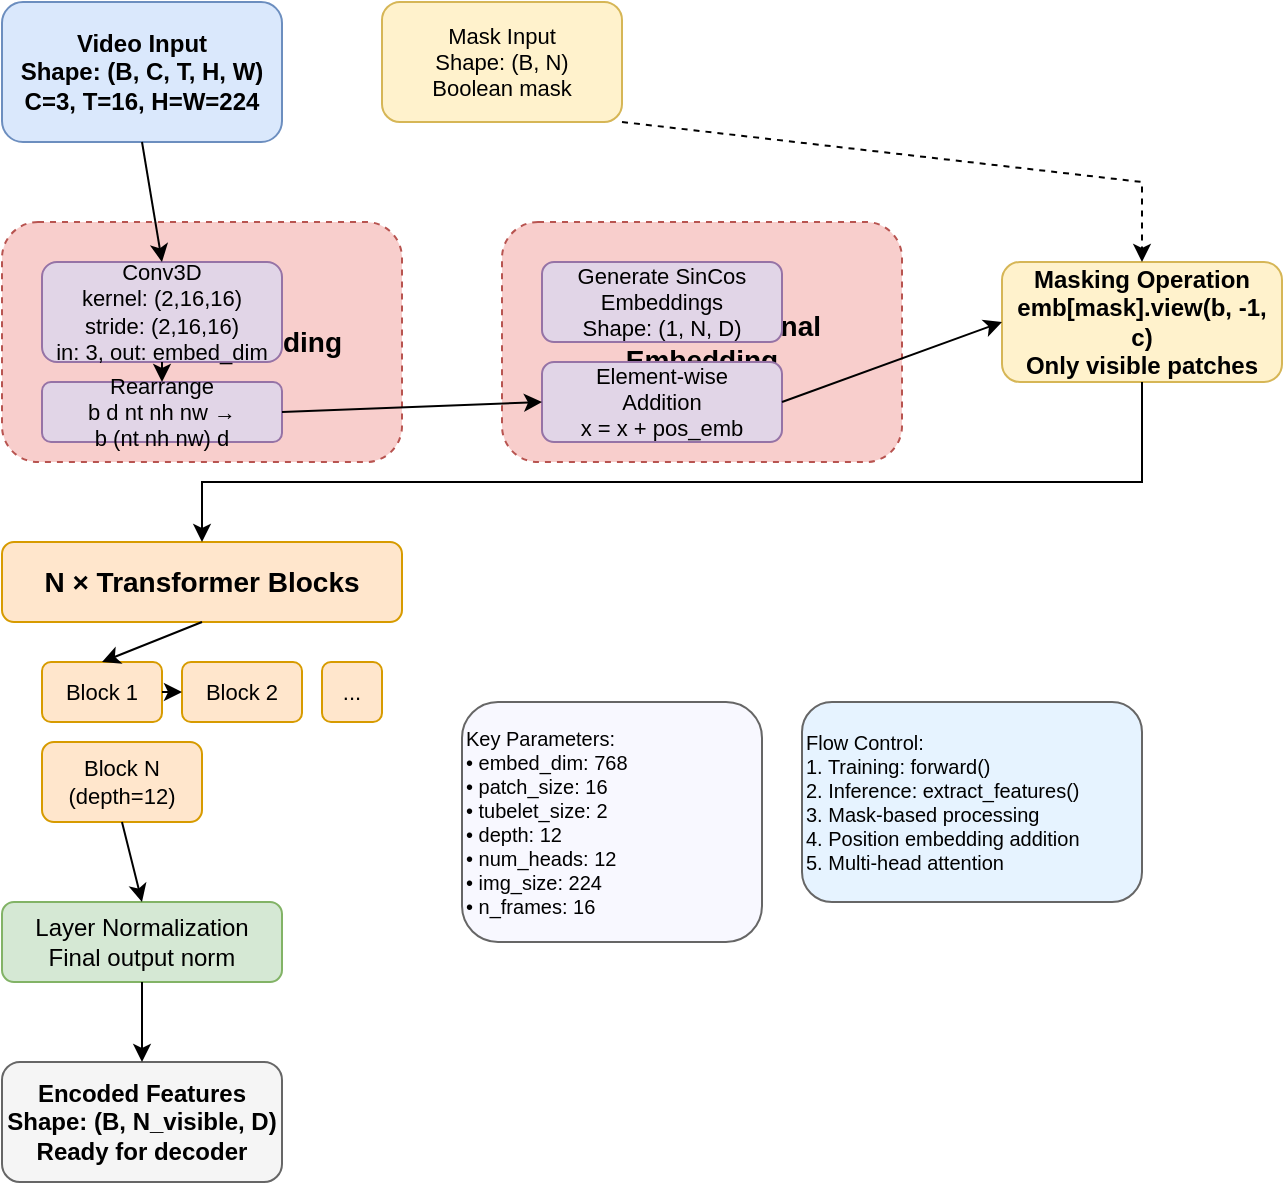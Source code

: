 <?xml version="1.0" encoding="UTF-8"?>
<mxfile version="22.1.16" type="device">
  <diagram name="MarlinEncoder Architecture" id="encoder-arch">
    <mxGraphModel dx="1422" dy="794" grid="1" gridSize="10" guides="1" tooltips="1" connect="1" arrows="1" fold="1" page="1" pageScale="1" pageWidth="900" pageHeight="1100" math="0" shadow="0">
      <root>
        <mxCell id="0" />
        <mxCell id="1" parent="0" />
        
        <!-- Input -->
        <mxCell id="input" value="Video Input&#xa;Shape: (B, C, T, H, W)&#xa;C=3, T=16, H=W=224" style="rounded=1;whiteSpace=wrap;html=1;fillColor=#dae8fc;strokeColor=#6c8ebf;fontStyle=1;fontSize=12;" vertex="1" parent="1">
          <mxGeometry x="50" y="50" width="140" height="70" as="geometry" />
        </mxCell>
        
        <!-- Mask Input -->
        <mxCell id="mask_input" value="Mask Input&#xa;Shape: (B, N)&#xa;Boolean mask" style="rounded=1;whiteSpace=wrap;html=1;fillColor=#fff2cc;strokeColor=#d6b656;fontSize=11;" vertex="1" parent="1">
          <mxGeometry x="240" y="50" width="120" height="60" as="geometry" />
        </mxCell>
        
        <!-- 3D Patch Embedding -->
        <mxCell id="patch_embed_detail" value="3D Patch Embedding" style="rounded=1;whiteSpace=wrap;html=1;fillColor=#f8cecc;strokeColor=#b85450;fontStyle=1;fontSize=14;dashed=1;" vertex="1" parent="1">
          <mxGeometry x="50" y="160" width="200" height="120" as="geometry" />
        </mxCell>
        
        <mxCell id="conv3d" value="Conv3D&#xa;kernel: (2,16,16)&#xa;stride: (2,16,16)&#xa;in: 3, out: embed_dim" style="rounded=1;whiteSpace=wrap;html=1;fillColor=#e1d5e7;strokeColor=#9673a6;fontSize=11;" vertex="1" parent="1">
          <mxGeometry x="70" y="180" width="120" height="50" as="geometry" />
        </mxCell>
        
        <mxCell id="rearrange" value="Rearrange&#xa;b d nt nh nw →&#xa;b (nt nh nw) d" style="rounded=1;whiteSpace=wrap;html=1;fillColor=#e1d5e7;strokeColor=#9673a6;fontSize=11;" vertex="1" parent="1">
          <mxGeometry x="70" y="240" width="120" height="30" as="geometry" />
        </mxCell>
        
        <!-- Positional Embedding -->
        <mxCell id="pos_embed_detail" value="SinCos Positional Embedding" style="rounded=1;whiteSpace=wrap;html=1;fillColor=#f8cecc;strokeColor=#b85450;fontStyle=1;fontSize=14;dashed=1;" vertex="1" parent="1">
          <mxGeometry x="300" y="160" width="200" height="120" as="geometry" />
        </mxCell>
        
        <mxCell id="sincos_gen" value="Generate SinCos&#xa;Embeddings&#xa;Shape: (1, N, D)" style="rounded=1;whiteSpace=wrap;html=1;fillColor=#e1d5e7;strokeColor=#9673a6;fontSize=11;" vertex="1" parent="1">
          <mxGeometry x="320" y="180" width="120" height="40" as="geometry" />
        </mxCell>
        
        <mxCell id="pos_add" value="Element-wise&#xa;Addition&#xa;x = x + pos_emb" style="rounded=1;whiteSpace=wrap;html=1;fillColor=#e1d5e7;strokeColor=#9673a6;fontSize=11;" vertex="1" parent="1">
          <mxGeometry x="320" y="230" width="120" height="40" as="geometry" />
        </mxCell>
        
        <!-- Masking Operation -->
        <mxCell id="masking_op" value="Masking Operation&#xa;emb[mask].view(b, -1, c)&#xa;Only visible patches" style="rounded=1;whiteSpace=wrap;html=1;fillColor=#fff2cc;strokeColor=#d6b656;fontStyle=1;fontSize=12;" vertex="1" parent="1">
          <mxGeometry x="550" y="180" width="140" height="60" as="geometry" />
        </mxCell>
        
        <!-- Transformer Blocks -->
        <mxCell id="transformer_stack" value="N × Transformer Blocks" style="rounded=1;whiteSpace=wrap;html=1;fillColor=#ffe6cc;strokeColor=#d79b00;fontStyle=1;fontSize=14;" vertex="1" parent="1">
          <mxGeometry x="50" y="320" width="200" height="40" as="geometry" />
        </mxCell>
        
        <mxCell id="block1" value="Block 1" style="rounded=1;whiteSpace=wrap;html=1;fillColor=#ffe6cc;strokeColor=#d79b00;fontSize=11;" vertex="1" parent="1">
          <mxGeometry x="70" y="380" width="60" height="30" as="geometry" />
        </mxCell>
        
        <mxCell id="block2" value="Block 2" style="rounded=1;whiteSpace=wrap;html=1;fillColor=#ffe6cc;strokeColor=#d79b00;fontSize=11;" vertex="1" parent="1">
          <mxGeometry x="140" y="380" width="60" height="30" as="geometry" />
        </mxCell>
        
        <mxCell id="block_dots" value="..." style="rounded=1;whiteSpace=wrap;html=1;fillColor=#ffe6cc;strokeColor=#d79b00;fontSize=11;" vertex="1" parent="1">
          <mxGeometry x="210" y="380" width="30" height="30" as="geometry" />
        </mxCell>
        
        <mxCell id="block_n" value="Block N&#xa;(depth=12)" style="rounded=1;whiteSpace=wrap;html=1;fillColor=#ffe6cc;strokeColor=#d79b00;fontSize=11;" vertex="1" parent="1">
          <mxGeometry x="70" y="420" width="80" height="40" as="geometry" />
        </mxCell>
        
        <!-- Layer Norm -->
        <mxCell id="layer_norm" value="Layer Normalization&#xa;Final output norm" style="rounded=1;whiteSpace=wrap;html=1;fillColor=#d5e8d4;strokeColor=#82b366;fontSize=12;" vertex="1" parent="1">
          <mxGeometry x="50" y="500" width="140" height="40" as="geometry" />
        </mxCell>
        
        <!-- Output -->
        <mxCell id="output" value="Encoded Features&#xa;Shape: (B, N_visible, D)&#xa;Ready for decoder" style="rounded=1;whiteSpace=wrap;html=1;fillColor=#f5f5f5;strokeColor=#666666;fontStyle=1;fontSize=12;" vertex="1" parent="1">
          <mxGeometry x="50" y="580" width="140" height="60" as="geometry" />
        </mxCell>
        
        <!-- Key Parameters -->
        <mxCell id="params" value="Key Parameters:&#xa;• embed_dim: 768&#xa;• patch_size: 16&#xa;• tubelet_size: 2&#xa;• depth: 12&#xa;• num_heads: 12&#xa;• img_size: 224&#xa;• n_frames: 16" style="rounded=1;whiteSpace=wrap;html=1;fillColor=#f8f8ff;strokeColor=#666666;fontSize=10;align=left;" vertex="1" parent="1">
          <mxGeometry x="280" y="400" width="150" height="120" as="geometry" />
        </mxCell>
        
        <!-- Flow Control -->
        <mxCell id="flow_control" value="Flow Control:&#xa;1. Training: forward()&#xa;2. Inference: extract_features()&#xa;3. Mask-based processing&#xa;4. Position embedding addition&#xa;5. Multi-head attention" style="rounded=1;whiteSpace=wrap;html=1;fillColor=#e6f3ff;strokeColor=#666666;fontSize=10;align=left;" vertex="1" parent="1">
          <mxGeometry x="450" y="400" width="170" height="100" as="geometry" />
        </mxCell>
        
        <!-- Arrows -->
        <mxCell id="arrow1" value="" style="endArrow=classic;html=1;rounded=0;exitX=0.5;exitY=1;exitDx=0;exitDy=0;entryX=0.5;entryY=0;entryDx=0;entryDy=0;" edge="1" parent="1" source="input" target="conv3d">
          <mxGeometry width="50" height="50" relative="1" as="geometry">
            <mxPoint x="120" y="130" as="sourcePoint" />
            <mxPoint x="130" y="170" as="targetPoint" />
          </mxGeometry>
        </mxCell>
        
        <mxCell id="arrow2" value="" style="endArrow=classic;html=1;rounded=0;exitX=0.5;exitY=1;exitDx=0;exitDy=0;entryX=0.5;entryY=0;entryDx=0;entryDy=0;" edge="1" parent="1" source="conv3d" target="rearrange">
          <mxGeometry width="50" height="50" relative="1" as="geometry">
            <mxPoint x="130" y="240" as="sourcePoint" />
            <mxPoint x="130" y="250" as="targetPoint" />
          </mxGeometry>
        </mxCell>
        
        <mxCell id="arrow3" value="" style="endArrow=classic;html=1;rounded=0;exitX=1;exitY=0.5;exitDx=0;exitDy=0;entryX=0;entryY=0.5;entryDx=0;entryDy=0;" edge="1" parent="1" source="rearrange" target="pos_add">
          <mxGeometry width="50" height="50" relative="1" as="geometry">
            <mxPoint x="200" y="255" as="sourcePoint" />
            <mxPoint x="310" y="250" as="targetPoint" />
          </mxGeometry>
        </mxCell>
        
        <mxCell id="arrow4" value="" style="endArrow=classic;html=1;rounded=0;exitX=1;exitY=0.5;exitDx=0;exitDy=0;entryX=0;entryY=0.5;entryDx=0;entryDy=0;" edge="1" parent="1" source="pos_add" target="masking_op">
          <mxGeometry width="50" height="50" relative="1" as="geometry">
            <mxPoint x="450" y="250" as="sourcePoint" />
            <mxPoint x="540" y="210" as="targetPoint" />
          </mxGeometry>
        </mxCell>
        
        <mxCell id="arrow5" value="" style="endArrow=classic;html=1;rounded=0;exitX=0.5;exitY=1;exitDx=0;exitDy=0;entryX=0.5;entryY=0;entryDx=0;entryDy=0;" edge="1" parent="1" source="masking_op" target="transformer_stack">
          <mxGeometry width="50" height="50" relative="1" as="geometry">
            <mxPoint x="620" y="250" as="sourcePoint" />
            <mxPoint x="150" y="310" as="targetpoint" />
            <Array as="points">
              <mxPoint x="620" y="290" />
              <mxPoint x="150" y="290" />
            </Array>
          </mxGeometry>
        </mxCell>
        
        <mxCell id="arrow6" value="" style="endArrow=classic;html=1;rounded=0;exitX=0.5;exitY=1;exitDx=0;exitDy=0;entryX=0.5;entryY=0;entryDx=0;entryDy=0;" edge="1" parent="1" source="transformer_stack" target="block1">
          <mxGeometry width="50" height="50" relative="1" as="geometry">
            <mxPoint x="150" y="370" as="sourcePoint" />
            <mxPoint x="100" y="370" as="targetPoint" />
          </mxGeometry>
        </mxCell>
        
        <mxCell id="arrow7" value="" style="endArrow=classic;html=1;rounded=0;exitX=1;exitY=0.5;exitDx=0;exitDy=0;entryX=0;entryY=0.5;entryDx=0;entryDy=0;" edge="1" parent="1" source="block1" target="block2">
          <mxGeometry width="50" height="50" relative="1" as="geometry">
            <mxPoint x="140" y="395" as="sourcePoint" />
            <mxPoint x="150" y="395" as="targetPoint" />
          </mxGeometry>
        </mxCell>
        
        <mxCell id="arrow8" value="" style="endArrow=classic;html=1;rounded=0;exitX=0.5;exitY=1;exitDx=0;exitDy=0;entryX=0.5;entryY=0;entryDx=0;entryDy=0;" edge="1" parent="1" source="block_n" target="layer_norm">
          <mxGeometry width="50" height="50" relative="1" as="geometry">
            <mxPoint x="110" y="470" as="sourcePoint" />
            <mxPoint x="120" y="490" as="targetPoint" />
          </mxGeometry>
        </mxCell>
        
        <mxCell id="arrow9" value="" style="endArrow=classic;html=1;rounded=0;exitX=0.5;exitY=1;exitDx=0;exitDy=0;entryX=0.5;entryY=0;entryDx=0;entryDy=0;" edge="1" parent="1" source="layer_norm" target="output">
          <mxGeometry width="50" height="50" relative="1" as="geometry">
            <mxPoint x="120" y="550" as="sourcePoint" />
            <mxPoint x="120" y="570" as="targetPoint" />
          </mxGeometry>
        </mxCell>
        
        <!-- Mask connection -->
        <mxCell id="arrow_mask" value="" style="endArrow=classic;html=1;rounded=0;exitX=1;exitY=1;exitDx=0;exitDy=0;entryX=0.5;entryY=0;entryDx=0;entryDy=0;dashed=1;" edge="1" parent="1" source="mask_input" target="masking_op">
          <mxGeometry width="50" height="50" relative="1" as="geometry">
            <mxPoint x="370" y="120" as="sourcePoint" />
            <mxPoint x="620" y="170" as="targetPoint" />
            <Array as="points">
              <mxPoint x="620" y="140" />
            </Array>
          </mxGeometry>
        </mxCell>
        
      </root>
    </mxGraphModel>
  </diagram>
</mxfile> 